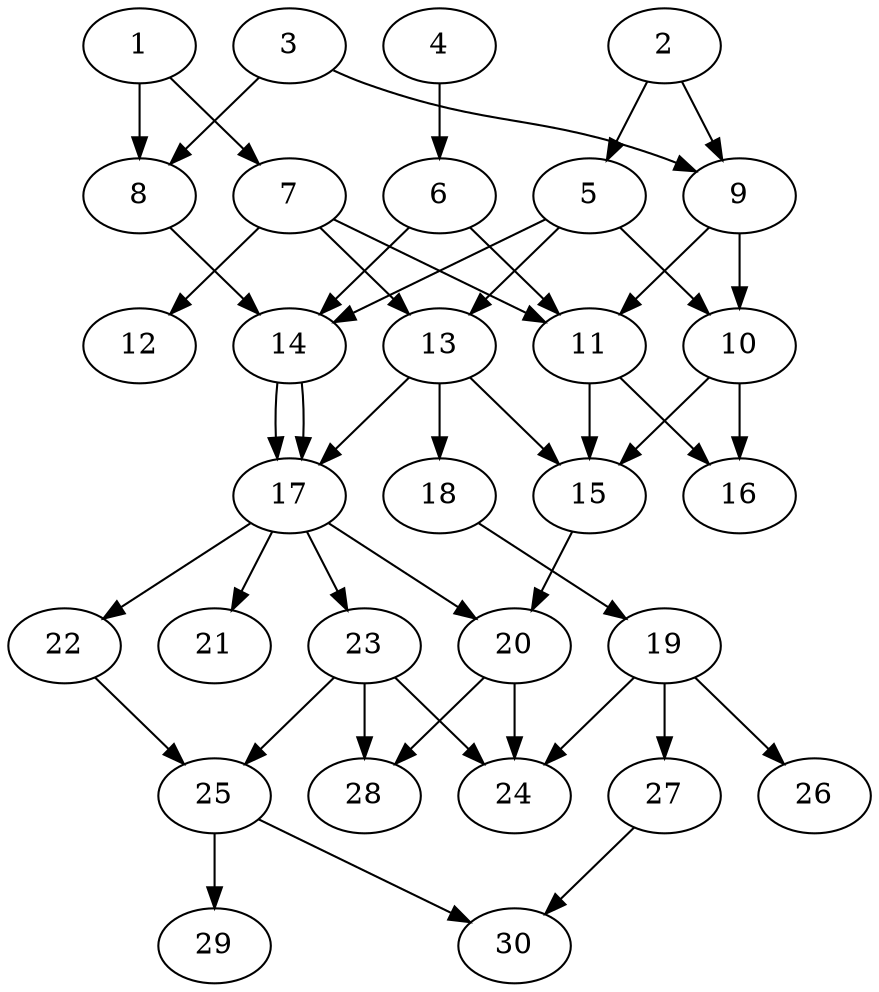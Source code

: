 // DAG automatically generated by daggen at Thu Oct  3 14:04:19 2019
// ./daggen --dot -n 30 --ccr 0.4 --fat 0.5 --regular 0.9 --density 0.5 --mindata 5242880 --maxdata 52428800 
digraph G {
  1 [size="17264640", alpha="0.04", expect_size="6905856"] 
  1 -> 7 [size ="6905856"]
  1 -> 8 [size ="6905856"]
  2 [size="112151040", alpha="0.17", expect_size="44860416"] 
  2 -> 5 [size ="44860416"]
  2 -> 9 [size ="44860416"]
  3 [size="17098240", alpha="0.13", expect_size="6839296"] 
  3 -> 8 [size ="6839296"]
  3 -> 9 [size ="6839296"]
  4 [size="49740800", alpha="0.14", expect_size="19896320"] 
  4 -> 6 [size ="19896320"]
  5 [size="49164800", alpha="0.11", expect_size="19665920"] 
  5 -> 10 [size ="19665920"]
  5 -> 13 [size ="19665920"]
  5 -> 14 [size ="19665920"]
  6 [size="90370560", alpha="0.13", expect_size="36148224"] 
  6 -> 11 [size ="36148224"]
  6 -> 14 [size ="36148224"]
  7 [size="100459520", alpha="0.12", expect_size="40183808"] 
  7 -> 11 [size ="40183808"]
  7 -> 12 [size ="40183808"]
  7 -> 13 [size ="40183808"]
  8 [size="121126400", alpha="0.06", expect_size="48450560"] 
  8 -> 14 [size ="48450560"]
  9 [size="25927680", alpha="0.17", expect_size="10371072"] 
  9 -> 10 [size ="10371072"]
  9 -> 11 [size ="10371072"]
  10 [size="49825280", alpha="0.09", expect_size="19930112"] 
  10 -> 15 [size ="19930112"]
  10 -> 16 [size ="19930112"]
  11 [size="102000640", alpha="0.14", expect_size="40800256"] 
  11 -> 15 [size ="40800256"]
  11 -> 16 [size ="40800256"]
  12 [size="123261440", alpha="0.18", expect_size="49304576"] 
  13 [size="106337280", alpha="0.02", expect_size="42534912"] 
  13 -> 15 [size ="42534912"]
  13 -> 17 [size ="42534912"]
  13 -> 18 [size ="42534912"]
  14 [size="62346240", alpha="0.06", expect_size="24938496"] 
  14 -> 17 [size ="24938496"]
  14 -> 17 [size ="24938496"]
  15 [size="26644480", alpha="0.00", expect_size="10657792"] 
  15 -> 20 [size ="10657792"]
  16 [size="90959360", alpha="0.03", expect_size="36383744"] 
  17 [size="52290560", alpha="0.01", expect_size="20916224"] 
  17 -> 20 [size ="20916224"]
  17 -> 21 [size ="20916224"]
  17 -> 22 [size ="20916224"]
  17 -> 23 [size ="20916224"]
  18 [size="120778240", alpha="0.02", expect_size="48311296"] 
  18 -> 19 [size ="48311296"]
  19 [size="39774720", alpha="0.01", expect_size="15909888"] 
  19 -> 24 [size ="15909888"]
  19 -> 26 [size ="15909888"]
  19 -> 27 [size ="15909888"]
  20 [size="22958080", alpha="0.10", expect_size="9183232"] 
  20 -> 24 [size ="9183232"]
  20 -> 28 [size ="9183232"]
  21 [size="78133760", alpha="0.19", expect_size="31253504"] 
  22 [size="45217280", alpha="0.05", expect_size="18086912"] 
  22 -> 25 [size ="18086912"]
  23 [size="32908800", alpha="0.12", expect_size="13163520"] 
  23 -> 24 [size ="13163520"]
  23 -> 25 [size ="13163520"]
  23 -> 28 [size ="13163520"]
  24 [size="42790400", alpha="0.05", expect_size="17116160"] 
  25 [size="77429760", alpha="0.04", expect_size="30971904"] 
  25 -> 29 [size ="30971904"]
  25 -> 30 [size ="30971904"]
  26 [size="78517760", alpha="0.16", expect_size="31407104"] 
  27 [size="96519680", alpha="0.04", expect_size="38607872"] 
  27 -> 30 [size ="38607872"]
  28 [size="104985600", alpha="0.09", expect_size="41994240"] 
  29 [size="118451200", alpha="0.17", expect_size="47380480"] 
  30 [size="123642880", alpha="0.10", expect_size="49457152"] 
}
